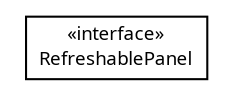 #!/usr/local/bin/dot
#
# Class diagram 
# Generated by UMLGraph version R5_6 (http://www.umlgraph.org/)
#

digraph G {
	edge [fontname="Trebuchet MS",fontsize=10,labelfontname="Trebuchet MS",labelfontsize=10];
	node [fontname="Trebuchet MS",fontsize=10,shape=plaintext];
	nodesep=0.25;
	ranksep=0.5;
	// se.cambio.cds.gdl.editor.view.panels.interfaces.RefreshablePanel
	c65374 [label=<<table title="se.cambio.cds.gdl.editor.view.panels.interfaces.RefreshablePanel" border="0" cellborder="1" cellspacing="0" cellpadding="2" port="p" href="./RefreshablePanel.html">
		<tr><td><table border="0" cellspacing="0" cellpadding="1">
<tr><td align="center" balign="center"> &#171;interface&#187; </td></tr>
<tr><td align="center" balign="center"><font face="Trebuchet MS"> RefreshablePanel </font></td></tr>
		</table></td></tr>
		</table>>, URL="./RefreshablePanel.html", fontname="Trebuchet MS", fontcolor="black", fontsize=9.0];
}

